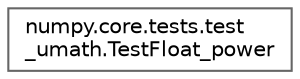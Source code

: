 digraph "Graphical Class Hierarchy"
{
 // LATEX_PDF_SIZE
  bgcolor="transparent";
  edge [fontname=Helvetica,fontsize=10,labelfontname=Helvetica,labelfontsize=10];
  node [fontname=Helvetica,fontsize=10,shape=box,height=0.2,width=0.4];
  rankdir="LR";
  Node0 [id="Node000000",label="numpy.core.tests.test\l_umath.TestFloat_power",height=0.2,width=0.4,color="grey40", fillcolor="white", style="filled",URL="$d6/dce/classnumpy_1_1core_1_1tests_1_1test__umath_1_1TestFloat__power.html",tooltip=" "];
}
